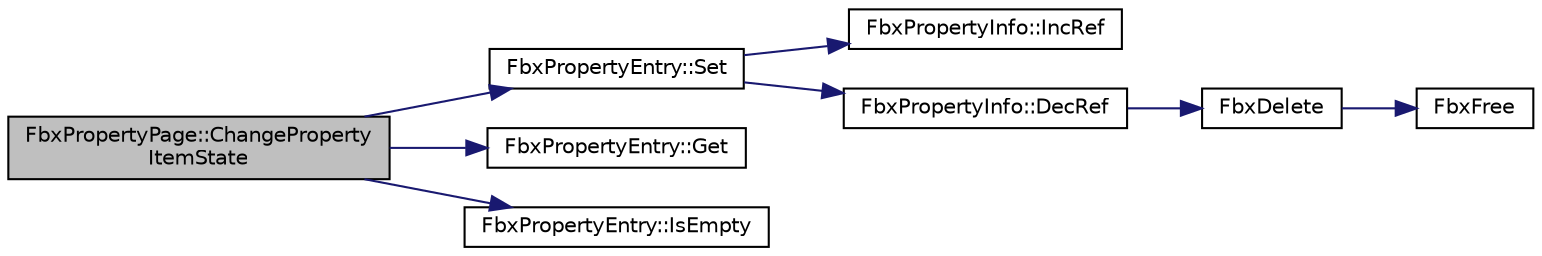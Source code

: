 digraph "FbxPropertyPage::ChangePropertyItemState"
{
  edge [fontname="Helvetica",fontsize="10",labelfontname="Helvetica",labelfontsize="10"];
  node [fontname="Helvetica",fontsize="10",shape=record];
  rankdir="LR";
  Node30 [label="FbxPropertyPage::ChangeProperty\lItemState",height=0.2,width=0.4,color="black", fillcolor="grey75", style="filled", fontcolor="black"];
  Node30 -> Node31 [color="midnightblue",fontsize="10",style="solid",fontname="Helvetica"];
  Node31 [label="FbxPropertyEntry::Set",height=0.2,width=0.4,color="black", fillcolor="white", style="filled",URL="$class_fbx_property_entry.html#ad1aae55932cd5bb6dac87c580ddf9e64"];
  Node31 -> Node32 [color="midnightblue",fontsize="10",style="solid",fontname="Helvetica"];
  Node32 [label="FbxPropertyInfo::IncRef",height=0.2,width=0.4,color="black", fillcolor="white", style="filled",URL="$class_fbx_property_info.html#afa1a32d32b37e32e4b1ff4977b3ee9ab"];
  Node31 -> Node33 [color="midnightblue",fontsize="10",style="solid",fontname="Helvetica"];
  Node33 [label="FbxPropertyInfo::DecRef",height=0.2,width=0.4,color="black", fillcolor="white", style="filled",URL="$class_fbx_property_info.html#abea3d3ce25a205502657711eb7e2c6f2"];
  Node33 -> Node34 [color="midnightblue",fontsize="10",style="solid",fontname="Helvetica"];
  Node34 [label="FbxDelete",height=0.2,width=0.4,color="black", fillcolor="white", style="filled",URL="$fbxalloc_8h.html#a55138f34ac93c519a78f624178c128d6",tooltip="Deletion policy for pointer template classes that uses the FbxDelete() function. "];
  Node34 -> Node35 [color="midnightblue",fontsize="10",style="solid",fontname="Helvetica"];
  Node35 [label="FbxFree",height=0.2,width=0.4,color="black", fillcolor="white", style="filled",URL="$fbxalloc_8h.html#a8252906713d55f4c56e7ba84221d3852"];
  Node30 -> Node36 [color="midnightblue",fontsize="10",style="solid",fontname="Helvetica"];
  Node36 [label="FbxPropertyEntry::Get",height=0.2,width=0.4,color="black", fillcolor="white", style="filled",URL="$class_fbx_property_entry.html#ae91a2951a81cd0906ffa15c6d7c9abe4"];
  Node30 -> Node37 [color="midnightblue",fontsize="10",style="solid",fontname="Helvetica"];
  Node37 [label="FbxPropertyEntry::IsEmpty",height=0.2,width=0.4,color="black", fillcolor="white", style="filled",URL="$class_fbx_property_entry.html#a05ea4a2311ae76c4e74653dfbbca6446"];
}
